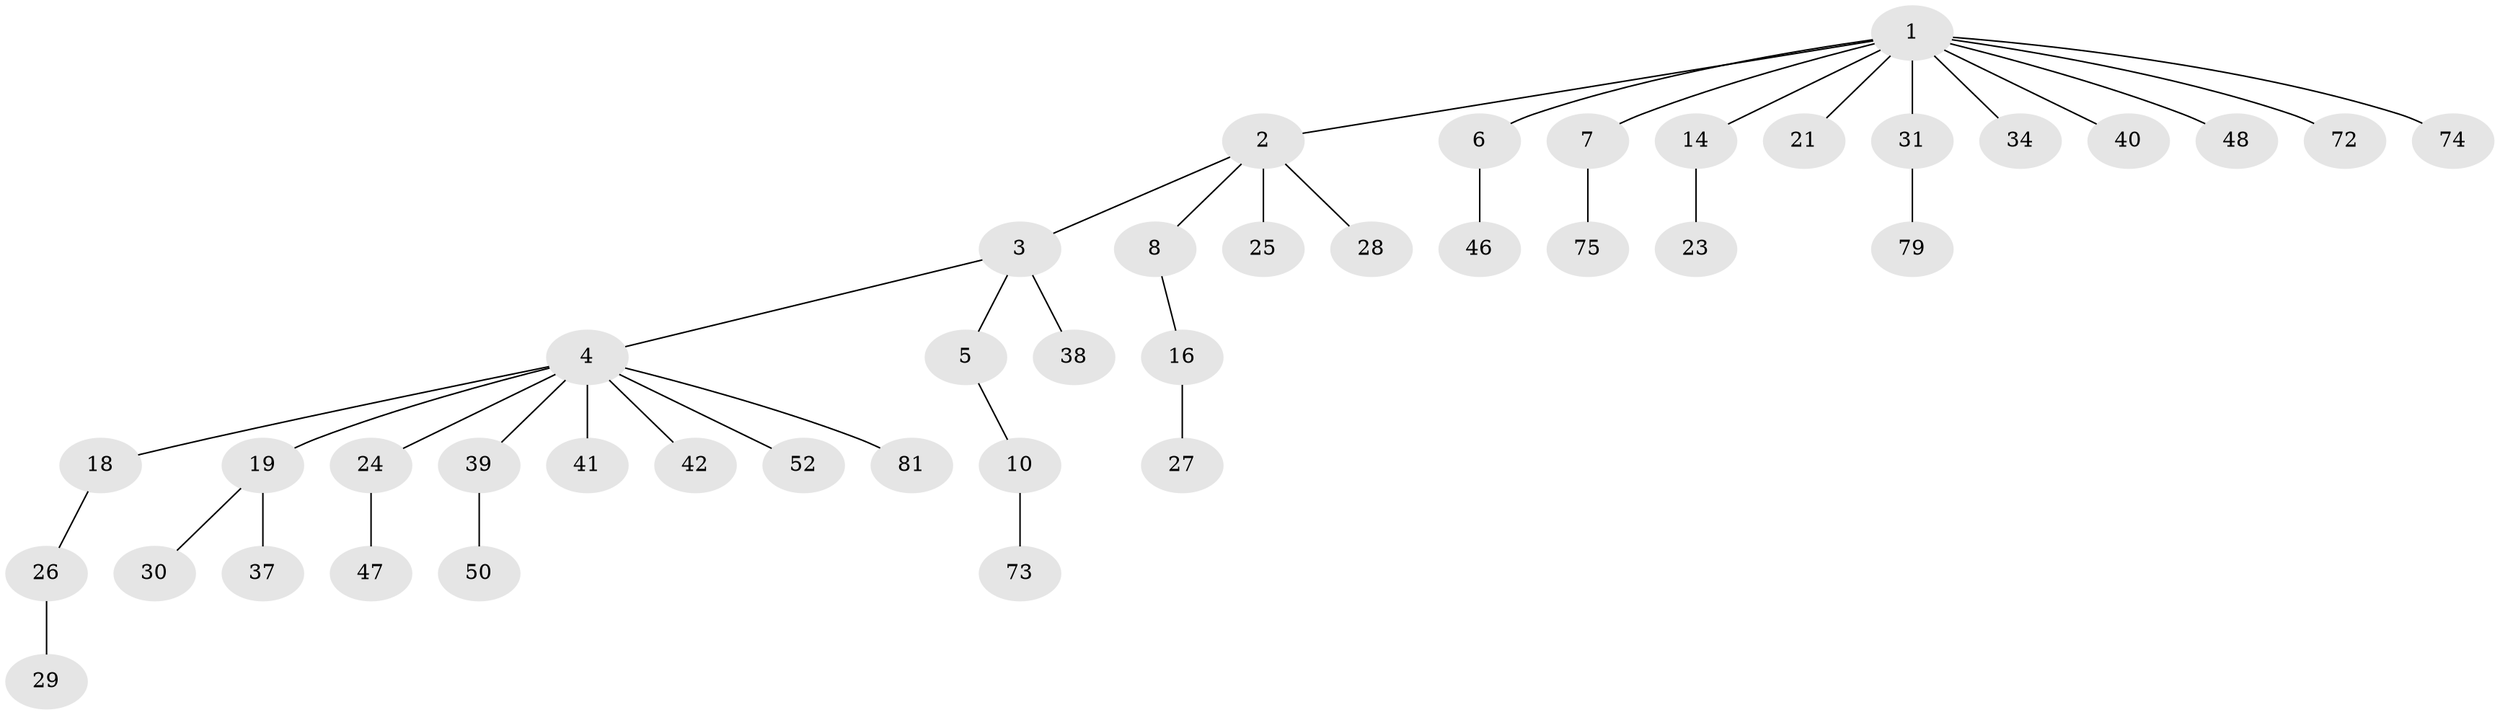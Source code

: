 // original degree distribution, {8: 0.012195121951219513, 6: 0.024390243902439025, 5: 0.024390243902439025, 3: 0.12195121951219512, 2: 0.2926829268292683, 9: 0.012195121951219513, 1: 0.5, 4: 0.012195121951219513}
// Generated by graph-tools (version 1.1) at 2025/15/03/09/25 04:15:22]
// undirected, 41 vertices, 40 edges
graph export_dot {
graph [start="1"]
  node [color=gray90,style=filled];
  1 [super="+15+12+9"];
  2 [super="+60+20"];
  3 [super="+36"];
  4 [super="+11+32"];
  5;
  6;
  7;
  8;
  10 [super="+13"];
  14 [super="+17"];
  16;
  18 [super="+53"];
  19;
  21;
  23;
  24 [super="+33+35"];
  25 [super="+49+63+54+57"];
  26 [super="+51"];
  27;
  28;
  29;
  30;
  31 [super="+62"];
  34;
  37 [super="+43"];
  38;
  39 [super="+61"];
  40;
  41 [super="+58"];
  42 [super="+45"];
  46;
  47;
  48;
  50;
  52 [super="+71+82"];
  72 [super="+80+78"];
  73;
  74;
  75;
  79;
  81;
  1 -- 2;
  1 -- 6;
  1 -- 7;
  1 -- 14;
  1 -- 48;
  1 -- 34;
  1 -- 21;
  1 -- 40;
  1 -- 74;
  1 -- 72;
  1 -- 31;
  2 -- 3;
  2 -- 8;
  2 -- 28;
  2 -- 25;
  3 -- 4;
  3 -- 5;
  3 -- 38;
  4 -- 39;
  4 -- 41;
  4 -- 42;
  4 -- 81;
  4 -- 18;
  4 -- 19;
  4 -- 52;
  4 -- 24;
  5 -- 10;
  6 -- 46;
  7 -- 75;
  8 -- 16;
  10 -- 73;
  14 -- 23;
  16 -- 27;
  18 -- 26;
  19 -- 30;
  19 -- 37;
  24 -- 47;
  26 -- 29;
  31 -- 79;
  39 -- 50;
}

